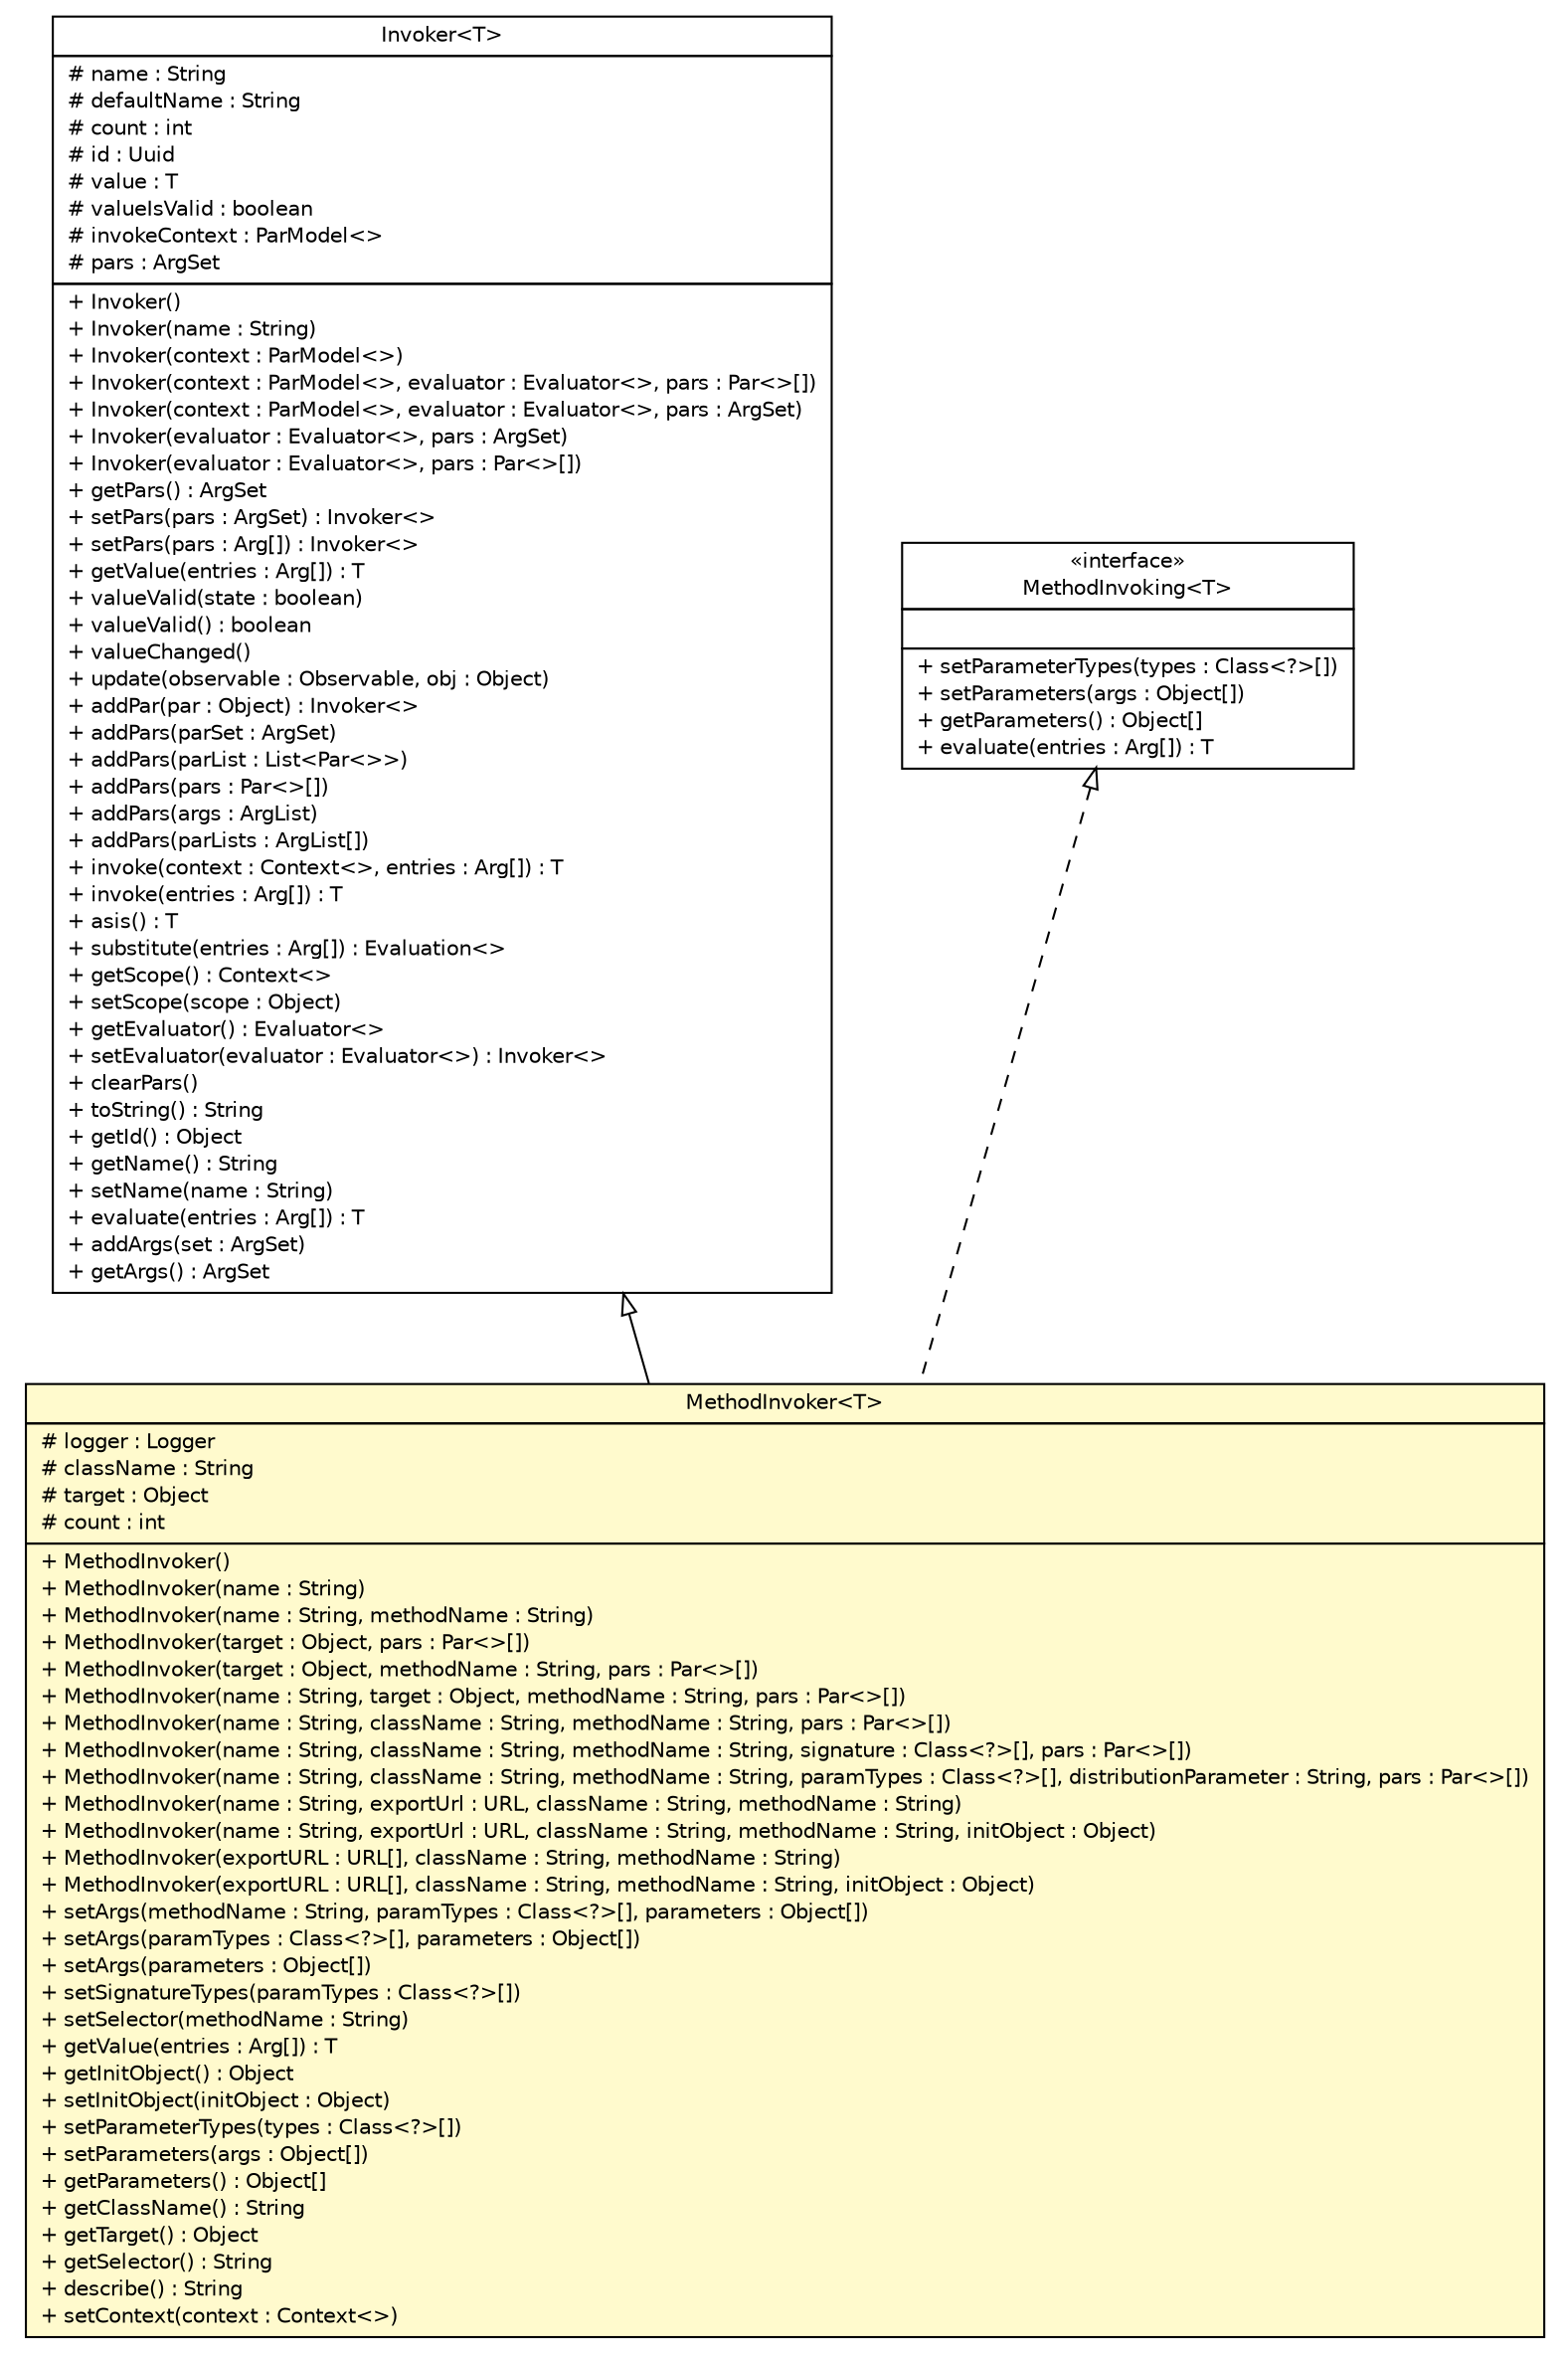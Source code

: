 #!/usr/local/bin/dot
#
# Class diagram 
# Generated by UMLGraph version R5_6 (http://www.umlgraph.org/)
#

digraph G {
	edge [fontname="Helvetica",fontsize=10,labelfontname="Helvetica",labelfontsize=10];
	node [fontname="Helvetica",fontsize=10,shape=plaintext];
	nodesep=0.25;
	ranksep=0.5;
	// sorcer.core.invoker.Invoker<T>
	c325351 [label=<<table title="sorcer.core.invoker.Invoker" border="0" cellborder="1" cellspacing="0" cellpadding="2" port="p" href="./Invoker.html">
		<tr><td><table border="0" cellspacing="0" cellpadding="1">
<tr><td align="center" balign="center"> Invoker&lt;T&gt; </td></tr>
		</table></td></tr>
		<tr><td><table border="0" cellspacing="0" cellpadding="1">
<tr><td align="left" balign="left"> # name : String </td></tr>
<tr><td align="left" balign="left"> # defaultName : String </td></tr>
<tr><td align="left" balign="left"> # count : int </td></tr>
<tr><td align="left" balign="left"> # id : Uuid </td></tr>
<tr><td align="left" balign="left"> # value : T </td></tr>
<tr><td align="left" balign="left"> # valueIsValid : boolean </td></tr>
<tr><td align="left" balign="left"> # invokeContext : ParModel&lt;&gt; </td></tr>
<tr><td align="left" balign="left"> # pars : ArgSet </td></tr>
		</table></td></tr>
		<tr><td><table border="0" cellspacing="0" cellpadding="1">
<tr><td align="left" balign="left"> + Invoker() </td></tr>
<tr><td align="left" balign="left"> + Invoker(name : String) </td></tr>
<tr><td align="left" balign="left"> + Invoker(context : ParModel&lt;&gt;) </td></tr>
<tr><td align="left" balign="left"> + Invoker(context : ParModel&lt;&gt;, evaluator : Evaluator&lt;&gt;, pars : Par&lt;&gt;[]) </td></tr>
<tr><td align="left" balign="left"> + Invoker(context : ParModel&lt;&gt;, evaluator : Evaluator&lt;&gt;, pars : ArgSet) </td></tr>
<tr><td align="left" balign="left"> + Invoker(evaluator : Evaluator&lt;&gt;, pars : ArgSet) </td></tr>
<tr><td align="left" balign="left"> + Invoker(evaluator : Evaluator&lt;&gt;, pars : Par&lt;&gt;[]) </td></tr>
<tr><td align="left" balign="left"> + getPars() : ArgSet </td></tr>
<tr><td align="left" balign="left"> + setPars(pars : ArgSet) : Invoker&lt;&gt; </td></tr>
<tr><td align="left" balign="left"> + setPars(pars : Arg[]) : Invoker&lt;&gt; </td></tr>
<tr><td align="left" balign="left"> + getValue(entries : Arg[]) : T </td></tr>
<tr><td align="left" balign="left"> + valueValid(state : boolean) </td></tr>
<tr><td align="left" balign="left"> + valueValid() : boolean </td></tr>
<tr><td align="left" balign="left"> + valueChanged() </td></tr>
<tr><td align="left" balign="left"> + update(observable : Observable, obj : Object) </td></tr>
<tr><td align="left" balign="left"> + addPar(par : Object) : Invoker&lt;&gt; </td></tr>
<tr><td align="left" balign="left"> + addPars(parSet : ArgSet) </td></tr>
<tr><td align="left" balign="left"> + addPars(parList : List&lt;Par&lt;&gt;&gt;) </td></tr>
<tr><td align="left" balign="left"> + addPars(pars : Par&lt;&gt;[]) </td></tr>
<tr><td align="left" balign="left"> + addPars(args : ArgList) </td></tr>
<tr><td align="left" balign="left"> + addPars(parLists : ArgList[]) </td></tr>
<tr><td align="left" balign="left"> + invoke(context : Context&lt;&gt;, entries : Arg[]) : T </td></tr>
<tr><td align="left" balign="left"> + invoke(entries : Arg[]) : T </td></tr>
<tr><td align="left" balign="left"> + asis() : T </td></tr>
<tr><td align="left" balign="left"> + substitute(entries : Arg[]) : Evaluation&lt;&gt; </td></tr>
<tr><td align="left" balign="left"> + getScope() : Context&lt;&gt; </td></tr>
<tr><td align="left" balign="left"> + setScope(scope : Object) </td></tr>
<tr><td align="left" balign="left"> + getEvaluator() : Evaluator&lt;&gt; </td></tr>
<tr><td align="left" balign="left"> + setEvaluator(evaluator : Evaluator&lt;&gt;) : Invoker&lt;&gt; </td></tr>
<tr><td align="left" balign="left"> + clearPars() </td></tr>
<tr><td align="left" balign="left"> + toString() : String </td></tr>
<tr><td align="left" balign="left"> + getId() : Object </td></tr>
<tr><td align="left" balign="left"> + getName() : String </td></tr>
<tr><td align="left" balign="left"> + setName(name : String) </td></tr>
<tr><td align="left" balign="left"> + evaluate(entries : Arg[]) : T </td></tr>
<tr><td align="left" balign="left"> + addArgs(set : ArgSet) </td></tr>
<tr><td align="left" balign="left"> + getArgs() : ArgSet </td></tr>
		</table></td></tr>
		</table>>, URL="./Invoker.html", fontname="Helvetica", fontcolor="black", fontsize=10.0];
	// sorcer.core.invoker.MethodInvoker<T>
	c325356 [label=<<table title="sorcer.core.invoker.MethodInvoker" border="0" cellborder="1" cellspacing="0" cellpadding="2" port="p" bgcolor="lemonChiffon" href="./MethodInvoker.html">
		<tr><td><table border="0" cellspacing="0" cellpadding="1">
<tr><td align="center" balign="center"> MethodInvoker&lt;T&gt; </td></tr>
		</table></td></tr>
		<tr><td><table border="0" cellspacing="0" cellpadding="1">
<tr><td align="left" balign="left"> # logger : Logger </td></tr>
<tr><td align="left" balign="left"> # className : String </td></tr>
<tr><td align="left" balign="left"> # target : Object </td></tr>
<tr><td align="left" balign="left"> # count : int </td></tr>
		</table></td></tr>
		<tr><td><table border="0" cellspacing="0" cellpadding="1">
<tr><td align="left" balign="left"> + MethodInvoker() </td></tr>
<tr><td align="left" balign="left"> + MethodInvoker(name : String) </td></tr>
<tr><td align="left" balign="left"> + MethodInvoker(name : String, methodName : String) </td></tr>
<tr><td align="left" balign="left"> + MethodInvoker(target : Object, pars : Par&lt;&gt;[]) </td></tr>
<tr><td align="left" balign="left"> + MethodInvoker(target : Object, methodName : String, pars : Par&lt;&gt;[]) </td></tr>
<tr><td align="left" balign="left"> + MethodInvoker(name : String, target : Object, methodName : String, pars : Par&lt;&gt;[]) </td></tr>
<tr><td align="left" balign="left"> + MethodInvoker(name : String, className : String, methodName : String, pars : Par&lt;&gt;[]) </td></tr>
<tr><td align="left" balign="left"> + MethodInvoker(name : String, className : String, methodName : String, signature : Class&lt;?&gt;[], pars : Par&lt;&gt;[]) </td></tr>
<tr><td align="left" balign="left"> + MethodInvoker(name : String, className : String, methodName : String, paramTypes : Class&lt;?&gt;[], distributionParameter : String, pars : Par&lt;&gt;[]) </td></tr>
<tr><td align="left" balign="left"> + MethodInvoker(name : String, exportUrl : URL, className : String, methodName : String) </td></tr>
<tr><td align="left" balign="left"> + MethodInvoker(name : String, exportUrl : URL, className : String, methodName : String, initObject : Object) </td></tr>
<tr><td align="left" balign="left"> + MethodInvoker(exportURL : URL[], className : String, methodName : String) </td></tr>
<tr><td align="left" balign="left"> + MethodInvoker(exportURL : URL[], className : String, methodName : String, initObject : Object) </td></tr>
<tr><td align="left" balign="left"> + setArgs(methodName : String, paramTypes : Class&lt;?&gt;[], parameters : Object[]) </td></tr>
<tr><td align="left" balign="left"> + setArgs(paramTypes : Class&lt;?&gt;[], parameters : Object[]) </td></tr>
<tr><td align="left" balign="left"> + setArgs(parameters : Object[]) </td></tr>
<tr><td align="left" balign="left"> + setSignatureTypes(paramTypes : Class&lt;?&gt;[]) </td></tr>
<tr><td align="left" balign="left"> + setSelector(methodName : String) </td></tr>
<tr><td align="left" balign="left"> + getValue(entries : Arg[]) : T </td></tr>
<tr><td align="left" balign="left"> + getInitObject() : Object </td></tr>
<tr><td align="left" balign="left"> + setInitObject(initObject : Object) </td></tr>
<tr><td align="left" balign="left"> + setParameterTypes(types : Class&lt;?&gt;[]) </td></tr>
<tr><td align="left" balign="left"> + setParameters(args : Object[]) </td></tr>
<tr><td align="left" balign="left"> + getParameters() : Object[] </td></tr>
<tr><td align="left" balign="left"> + getClassName() : String </td></tr>
<tr><td align="left" balign="left"> + getTarget() : Object </td></tr>
<tr><td align="left" balign="left"> + getSelector() : String </td></tr>
<tr><td align="left" balign="left"> + describe() : String </td></tr>
<tr><td align="left" balign="left"> + setContext(context : Context&lt;&gt;) </td></tr>
		</table></td></tr>
		</table>>, URL="./MethodInvoker.html", fontname="Helvetica", fontcolor="black", fontsize=10.0];
	// sorcer.core.invoker.MethodInvoking<T>
	c325363 [label=<<table title="sorcer.core.invoker.MethodInvoking" border="0" cellborder="1" cellspacing="0" cellpadding="2" port="p" href="./MethodInvoking.html">
		<tr><td><table border="0" cellspacing="0" cellpadding="1">
<tr><td align="center" balign="center"> &#171;interface&#187; </td></tr>
<tr><td align="center" balign="center"> MethodInvoking&lt;T&gt; </td></tr>
		</table></td></tr>
		<tr><td><table border="0" cellspacing="0" cellpadding="1">
<tr><td align="left" balign="left">  </td></tr>
		</table></td></tr>
		<tr><td><table border="0" cellspacing="0" cellpadding="1">
<tr><td align="left" balign="left"> + setParameterTypes(types : Class&lt;?&gt;[]) </td></tr>
<tr><td align="left" balign="left"> + setParameters(args : Object[]) </td></tr>
<tr><td align="left" balign="left"> + getParameters() : Object[] </td></tr>
<tr><td align="left" balign="left"> + evaluate(entries : Arg[]) : T </td></tr>
		</table></td></tr>
		</table>>, URL="./MethodInvoking.html", fontname="Helvetica", fontcolor="black", fontsize=10.0];
	//sorcer.core.invoker.MethodInvoker<T> extends sorcer.core.invoker.Invoker<T>
	c325351:p -> c325356:p [dir=back,arrowtail=empty];
	//sorcer.core.invoker.MethodInvoker<T> implements sorcer.core.invoker.MethodInvoking<T>
	c325363:p -> c325356:p [dir=back,arrowtail=empty,style=dashed];
}

